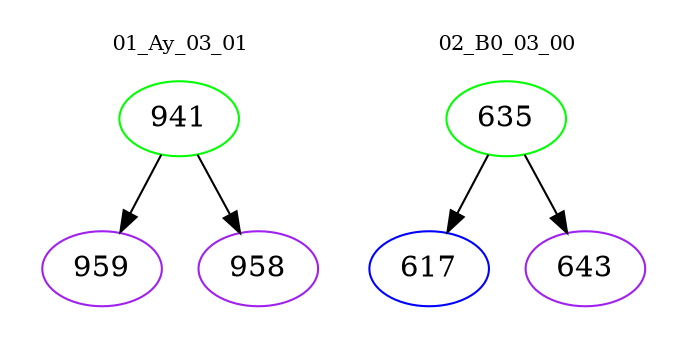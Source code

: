 digraph{
subgraph cluster_0 {
color = white
label = "01_Ay_03_01";
fontsize=10;
T0_941 [label="941", color="green"]
T0_941 -> T0_959 [color="black"]
T0_959 [label="959", color="purple"]
T0_941 -> T0_958 [color="black"]
T0_958 [label="958", color="purple"]
}
subgraph cluster_1 {
color = white
label = "02_B0_03_00";
fontsize=10;
T1_635 [label="635", color="green"]
T1_635 -> T1_617 [color="black"]
T1_617 [label="617", color="blue"]
T1_635 -> T1_643 [color="black"]
T1_643 [label="643", color="purple"]
}
}
